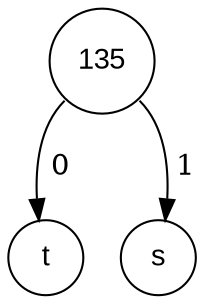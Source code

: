 digraph POT_test {
node [fontname="Arial", shape="circle", width=0.5];
135 [label = "135"]
116 [label = "t"]
115 [label = "s"]
135:sw -> 116 [label = " 0"]
135:se -> 115 [label = " 1"]
}
